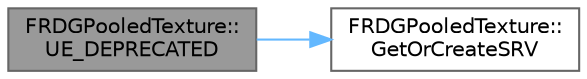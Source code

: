 digraph "FRDGPooledTexture::UE_DEPRECATED"
{
 // INTERACTIVE_SVG=YES
 // LATEX_PDF_SIZE
  bgcolor="transparent";
  edge [fontname=Helvetica,fontsize=10,labelfontname=Helvetica,labelfontsize=10];
  node [fontname=Helvetica,fontsize=10,shape=box,height=0.2,width=0.4];
  rankdir="LR";
  Node1 [id="Node000001",label="FRDGPooledTexture::\lUE_DEPRECATED",height=0.2,width=0.4,color="gray40", fillcolor="grey60", style="filled", fontcolor="black",tooltip=" "];
  Node1 -> Node2 [id="edge1_Node000001_Node000002",color="steelblue1",style="solid",tooltip=" "];
  Node2 [id="Node000002",label="FRDGPooledTexture::\lGetOrCreateSRV",height=0.2,width=0.4,color="grey40", fillcolor="white", style="filled",URL="$d5/dc3/classFRDGPooledTexture.html#a8110291fce81e674e071586420503549",tooltip="Finds a SRV matching the descriptor in the cache or creates a new one and updates the cache."];
}
